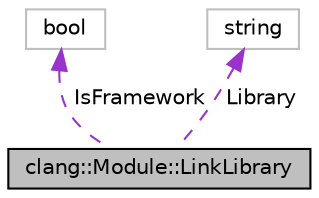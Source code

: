 digraph "clang::Module::LinkLibrary"
{
 // LATEX_PDF_SIZE
  bgcolor="transparent";
  edge [fontname="Helvetica",fontsize="10",labelfontname="Helvetica",labelfontsize="10"];
  node [fontname="Helvetica",fontsize="10",shape=record];
  Node1 [label="clang::Module::LinkLibrary",height=0.2,width=0.4,color="black", fillcolor="grey75", style="filled", fontcolor="black",tooltip="A library or framework to link against when an entity from this module is used."];
  Node2 -> Node1 [dir="back",color="darkorchid3",fontsize="10",style="dashed",label=" IsFramework" ,fontname="Helvetica"];
  Node2 [label="bool",height=0.2,width=0.4,color="grey75",tooltip=" "];
  Node3 -> Node1 [dir="back",color="darkorchid3",fontsize="10",style="dashed",label=" Library" ,fontname="Helvetica"];
  Node3 [label="string",height=0.2,width=0.4,color="grey75",tooltip=" "];
}
